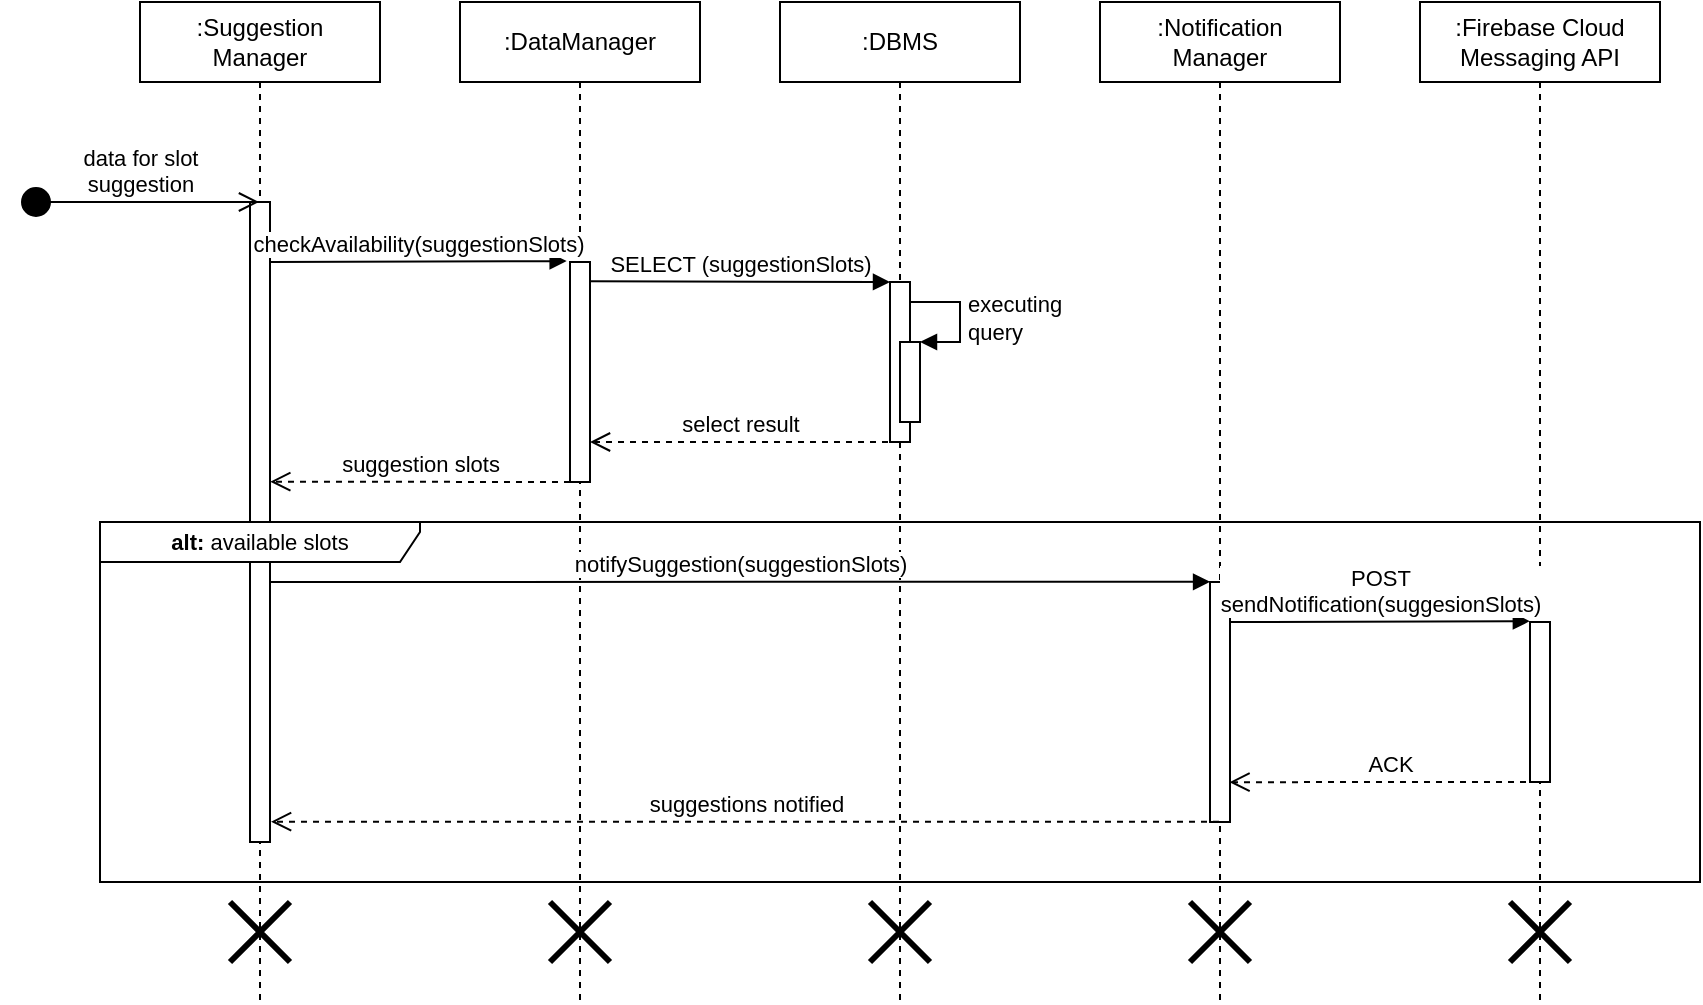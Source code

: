 <mxfile version="14.1.2" type="device"><diagram id="_IgWEoMcnVX5448soToQ" name="Page-1"><mxGraphModel dx="865" dy="483" grid="1" gridSize="10" guides="1" tooltips="1" connect="1" arrows="1" fold="1" page="1" pageScale="1" pageWidth="827" pageHeight="1169" math="0" shadow="0"><root><mxCell id="0"/><mxCell id="1" parent="0"/><mxCell id="tkIOPvDVLWxUi3LxIyLr-7" value=":Suggestion&lt;br&gt;Manager" style="shape=umlLifeline;perimeter=lifelinePerimeter;whiteSpace=wrap;html=1;container=1;collapsible=0;recursiveResize=0;outlineConnect=0;" parent="1" vertex="1"><mxGeometry x="80" y="40" width="120" height="500" as="geometry"/></mxCell><mxCell id="tkIOPvDVLWxUi3LxIyLr-32" value="" style="shape=umlDestroy;whiteSpace=wrap;html=1;strokeWidth=3;" parent="tkIOPvDVLWxUi3LxIyLr-7" vertex="1"><mxGeometry x="45" y="450" width="30" height="30" as="geometry"/></mxCell><mxCell id="tkIOPvDVLWxUi3LxIyLr-16" value="" style="html=1;points=[];perimeter=orthogonalPerimeter;" parent="1" vertex="1"><mxGeometry x="135" y="140" width="10" height="320" as="geometry"/></mxCell><mxCell id="tkIOPvDVLWxUi3LxIyLr-8" value=":Notification&lt;br&gt;Manager" style="shape=umlLifeline;perimeter=lifelinePerimeter;whiteSpace=wrap;html=1;container=1;collapsible=0;recursiveResize=0;outlineConnect=0;" parent="1" vertex="1"><mxGeometry x="560" y="40" width="120" height="500" as="geometry"/></mxCell><mxCell id="tkIOPvDVLWxUi3LxIyLr-9" value=":DataManager" style="shape=umlLifeline;perimeter=lifelinePerimeter;whiteSpace=wrap;html=1;container=1;collapsible=0;recursiveResize=0;outlineConnect=0;" parent="1" vertex="1"><mxGeometry x="240" y="40" width="120" height="500" as="geometry"/></mxCell><mxCell id="-j4npawt81NN_cTavuhe-1" value="&lt;font style=&quot;font-size: 11px&quot;&gt;&lt;b&gt;alt: &lt;/b&gt;available slots&lt;/font&gt;" style="shape=umlFrame;whiteSpace=wrap;html=1;width=160;height=20;" vertex="1" parent="tkIOPvDVLWxUi3LxIyLr-9"><mxGeometry x="-180" y="260" width="800" height="180" as="geometry"/></mxCell><mxCell id="tkIOPvDVLWxUi3LxIyLr-10" value=":DBMS" style="shape=umlLifeline;perimeter=lifelinePerimeter;whiteSpace=wrap;html=1;container=1;collapsible=0;recursiveResize=0;outlineConnect=0;" parent="1" vertex="1"><mxGeometry x="400" y="40" width="120" height="500" as="geometry"/></mxCell><mxCell id="tkIOPvDVLWxUi3LxIyLr-11" value=":Firebase Cloud&lt;br&gt;Messaging API" style="shape=umlLifeline;perimeter=lifelinePerimeter;whiteSpace=wrap;html=1;container=1;collapsible=0;recursiveResize=0;outlineConnect=0;" parent="1" vertex="1"><mxGeometry x="720" y="40" width="120" height="500" as="geometry"/></mxCell><mxCell id="tkIOPvDVLWxUi3LxIyLr-12" value="data for slot &lt;br&gt;suggestion" style="html=1;verticalAlign=bottom;startArrow=circle;startFill=1;endArrow=open;startSize=6;endSize=8;" parent="1" edge="1"><mxGeometry width="80" relative="1" as="geometry"><mxPoint x="20" y="140" as="sourcePoint"/><mxPoint x="139.5" y="140" as="targetPoint"/></mxGeometry></mxCell><mxCell id="tkIOPvDVLWxUi3LxIyLr-14" value="SELECT (suggestionSlots)" style="html=1;verticalAlign=bottom;endArrow=block;exitX=1.011;exitY=0.087;exitDx=0;exitDy=0;exitPerimeter=0;" parent="1" source="tkIOPvDVLWxUi3LxIyLr-17" target="tkIOPvDVLWxUi3LxIyLr-15" edge="1"><mxGeometry width="80" relative="1" as="geometry"><mxPoint x="340" y="180" as="sourcePoint"/><mxPoint x="420" y="180" as="targetPoint"/></mxGeometry></mxCell><mxCell id="tkIOPvDVLWxUi3LxIyLr-15" value="" style="html=1;points=[];perimeter=orthogonalPerimeter;" parent="1" vertex="1"><mxGeometry x="455" y="180" width="10" height="80" as="geometry"/></mxCell><mxCell id="tkIOPvDVLWxUi3LxIyLr-17" value="" style="html=1;points=[];perimeter=orthogonalPerimeter;" parent="1" vertex="1"><mxGeometry x="295" y="170" width="10" height="110" as="geometry"/></mxCell><mxCell id="tkIOPvDVLWxUi3LxIyLr-21" value="" style="html=1;points=[];perimeter=orthogonalPerimeter;" parent="1" vertex="1"><mxGeometry x="460" y="210" width="10" height="40" as="geometry"/></mxCell><mxCell id="tkIOPvDVLWxUi3LxIyLr-22" value="executing&lt;br&gt;query" style="edgeStyle=orthogonalEdgeStyle;html=1;align=left;spacingLeft=2;endArrow=block;rounded=0;entryX=1;entryY=0;" parent="1" target="tkIOPvDVLWxUi3LxIyLr-21" edge="1"><mxGeometry relative="1" as="geometry"><mxPoint x="465" y="190" as="sourcePoint"/><Array as="points"><mxPoint x="490" y="190"/></Array></mxGeometry></mxCell><mxCell id="tkIOPvDVLWxUi3LxIyLr-23" value="select result" style="html=1;verticalAlign=bottom;endArrow=open;dashed=1;endSize=8;" parent="1" target="tkIOPvDVLWxUi3LxIyLr-17" edge="1"><mxGeometry relative="1" as="geometry"><mxPoint x="454" y="260" as="sourcePoint"/><mxPoint x="374" y="260" as="targetPoint"/></mxGeometry></mxCell><mxCell id="tkIOPvDVLWxUi3LxIyLr-24" value="suggestion slots" style="html=1;verticalAlign=bottom;endArrow=open;dashed=1;endSize=8;entryX=1.013;entryY=0.437;entryDx=0;entryDy=0;entryPerimeter=0;" parent="1" target="tkIOPvDVLWxUi3LxIyLr-16" edge="1"><mxGeometry relative="1" as="geometry"><mxPoint x="295" y="280" as="sourcePoint"/><mxPoint x="245" y="280" as="targetPoint"/></mxGeometry></mxCell><mxCell id="tkIOPvDVLWxUi3LxIyLr-25" value="notifySuggestion(suggestionSlots)" style="html=1;verticalAlign=bottom;endArrow=block;entryX=0.004;entryY=-0.001;entryDx=0;entryDy=0;entryPerimeter=0;" parent="1" target="tkIOPvDVLWxUi3LxIyLr-26" edge="1"><mxGeometry width="80" relative="1" as="geometry"><mxPoint x="145" y="330" as="sourcePoint"/><mxPoint x="505" y="330" as="targetPoint"/></mxGeometry></mxCell><mxCell id="tkIOPvDVLWxUi3LxIyLr-26" value="" style="html=1;points=[];perimeter=orthogonalPerimeter;" parent="1" vertex="1"><mxGeometry x="615" y="330" width="10" height="120" as="geometry"/></mxCell><mxCell id="tkIOPvDVLWxUi3LxIyLr-27" value="POST &lt;br&gt;sendNotification(suggesionSlots)" style="html=1;verticalAlign=bottom;endArrow=block;entryX=-0.007;entryY=-0.005;entryDx=0;entryDy=0;entryPerimeter=0;" parent="1" target="tkIOPvDVLWxUi3LxIyLr-28" edge="1"><mxGeometry width="80" relative="1" as="geometry"><mxPoint x="625" y="350" as="sourcePoint"/><mxPoint x="705" y="350" as="targetPoint"/></mxGeometry></mxCell><mxCell id="tkIOPvDVLWxUi3LxIyLr-28" value="" style="html=1;points=[];perimeter=orthogonalPerimeter;" parent="1" vertex="1"><mxGeometry x="775" y="350" width="10" height="80" as="geometry"/></mxCell><mxCell id="tkIOPvDVLWxUi3LxIyLr-30" value="ACK" style="html=1;verticalAlign=bottom;endArrow=open;dashed=1;endSize=8;entryX=0.974;entryY=0.834;entryDx=0;entryDy=0;entryPerimeter=0;" parent="1" target="tkIOPvDVLWxUi3LxIyLr-26" edge="1"><mxGeometry relative="1" as="geometry"><mxPoint x="785" y="430" as="sourcePoint"/><mxPoint x="705" y="430" as="targetPoint"/></mxGeometry></mxCell><mxCell id="tkIOPvDVLWxUi3LxIyLr-31" value="suggestions notified" style="html=1;verticalAlign=bottom;endArrow=open;dashed=1;endSize=8;entryX=1.052;entryY=0.937;entryDx=0;entryDy=0;entryPerimeter=0;" parent="1" edge="1"><mxGeometry relative="1" as="geometry"><mxPoint x="619.5" y="449.84" as="sourcePoint"/><mxPoint x="145.52" y="449.84" as="targetPoint"/></mxGeometry></mxCell><mxCell id="tkIOPvDVLWxUi3LxIyLr-33" value="" style="shape=umlDestroy;whiteSpace=wrap;html=1;strokeWidth=3;" parent="1" vertex="1"><mxGeometry x="285" y="490" width="30" height="30" as="geometry"/></mxCell><mxCell id="tkIOPvDVLWxUi3LxIyLr-34" value="" style="shape=umlDestroy;whiteSpace=wrap;html=1;strokeWidth=3;" parent="1" vertex="1"><mxGeometry x="445" y="490" width="30" height="30" as="geometry"/></mxCell><mxCell id="tkIOPvDVLWxUi3LxIyLr-35" value="" style="shape=umlDestroy;whiteSpace=wrap;html=1;strokeWidth=3;" parent="1" vertex="1"><mxGeometry x="605" y="490" width="30" height="30" as="geometry"/></mxCell><mxCell id="tkIOPvDVLWxUi3LxIyLr-36" value="" style="shape=umlDestroy;whiteSpace=wrap;html=1;strokeWidth=3;" parent="1" vertex="1"><mxGeometry x="765" y="490" width="30" height="30" as="geometry"/></mxCell><mxCell id="tkIOPvDVLWxUi3LxIyLr-13" value="checkAvailability(suggestionSlots)" style="html=1;verticalAlign=bottom;endArrow=block;entryX=-0.167;entryY=-0.004;entryDx=0;entryDy=0;entryPerimeter=0;" parent="1" target="tkIOPvDVLWxUi3LxIyLr-17" edge="1"><mxGeometry width="80" relative="1" as="geometry"><mxPoint x="145" y="170" as="sourcePoint"/><mxPoint x="235" y="170" as="targetPoint"/></mxGeometry></mxCell></root></mxGraphModel></diagram></mxfile>